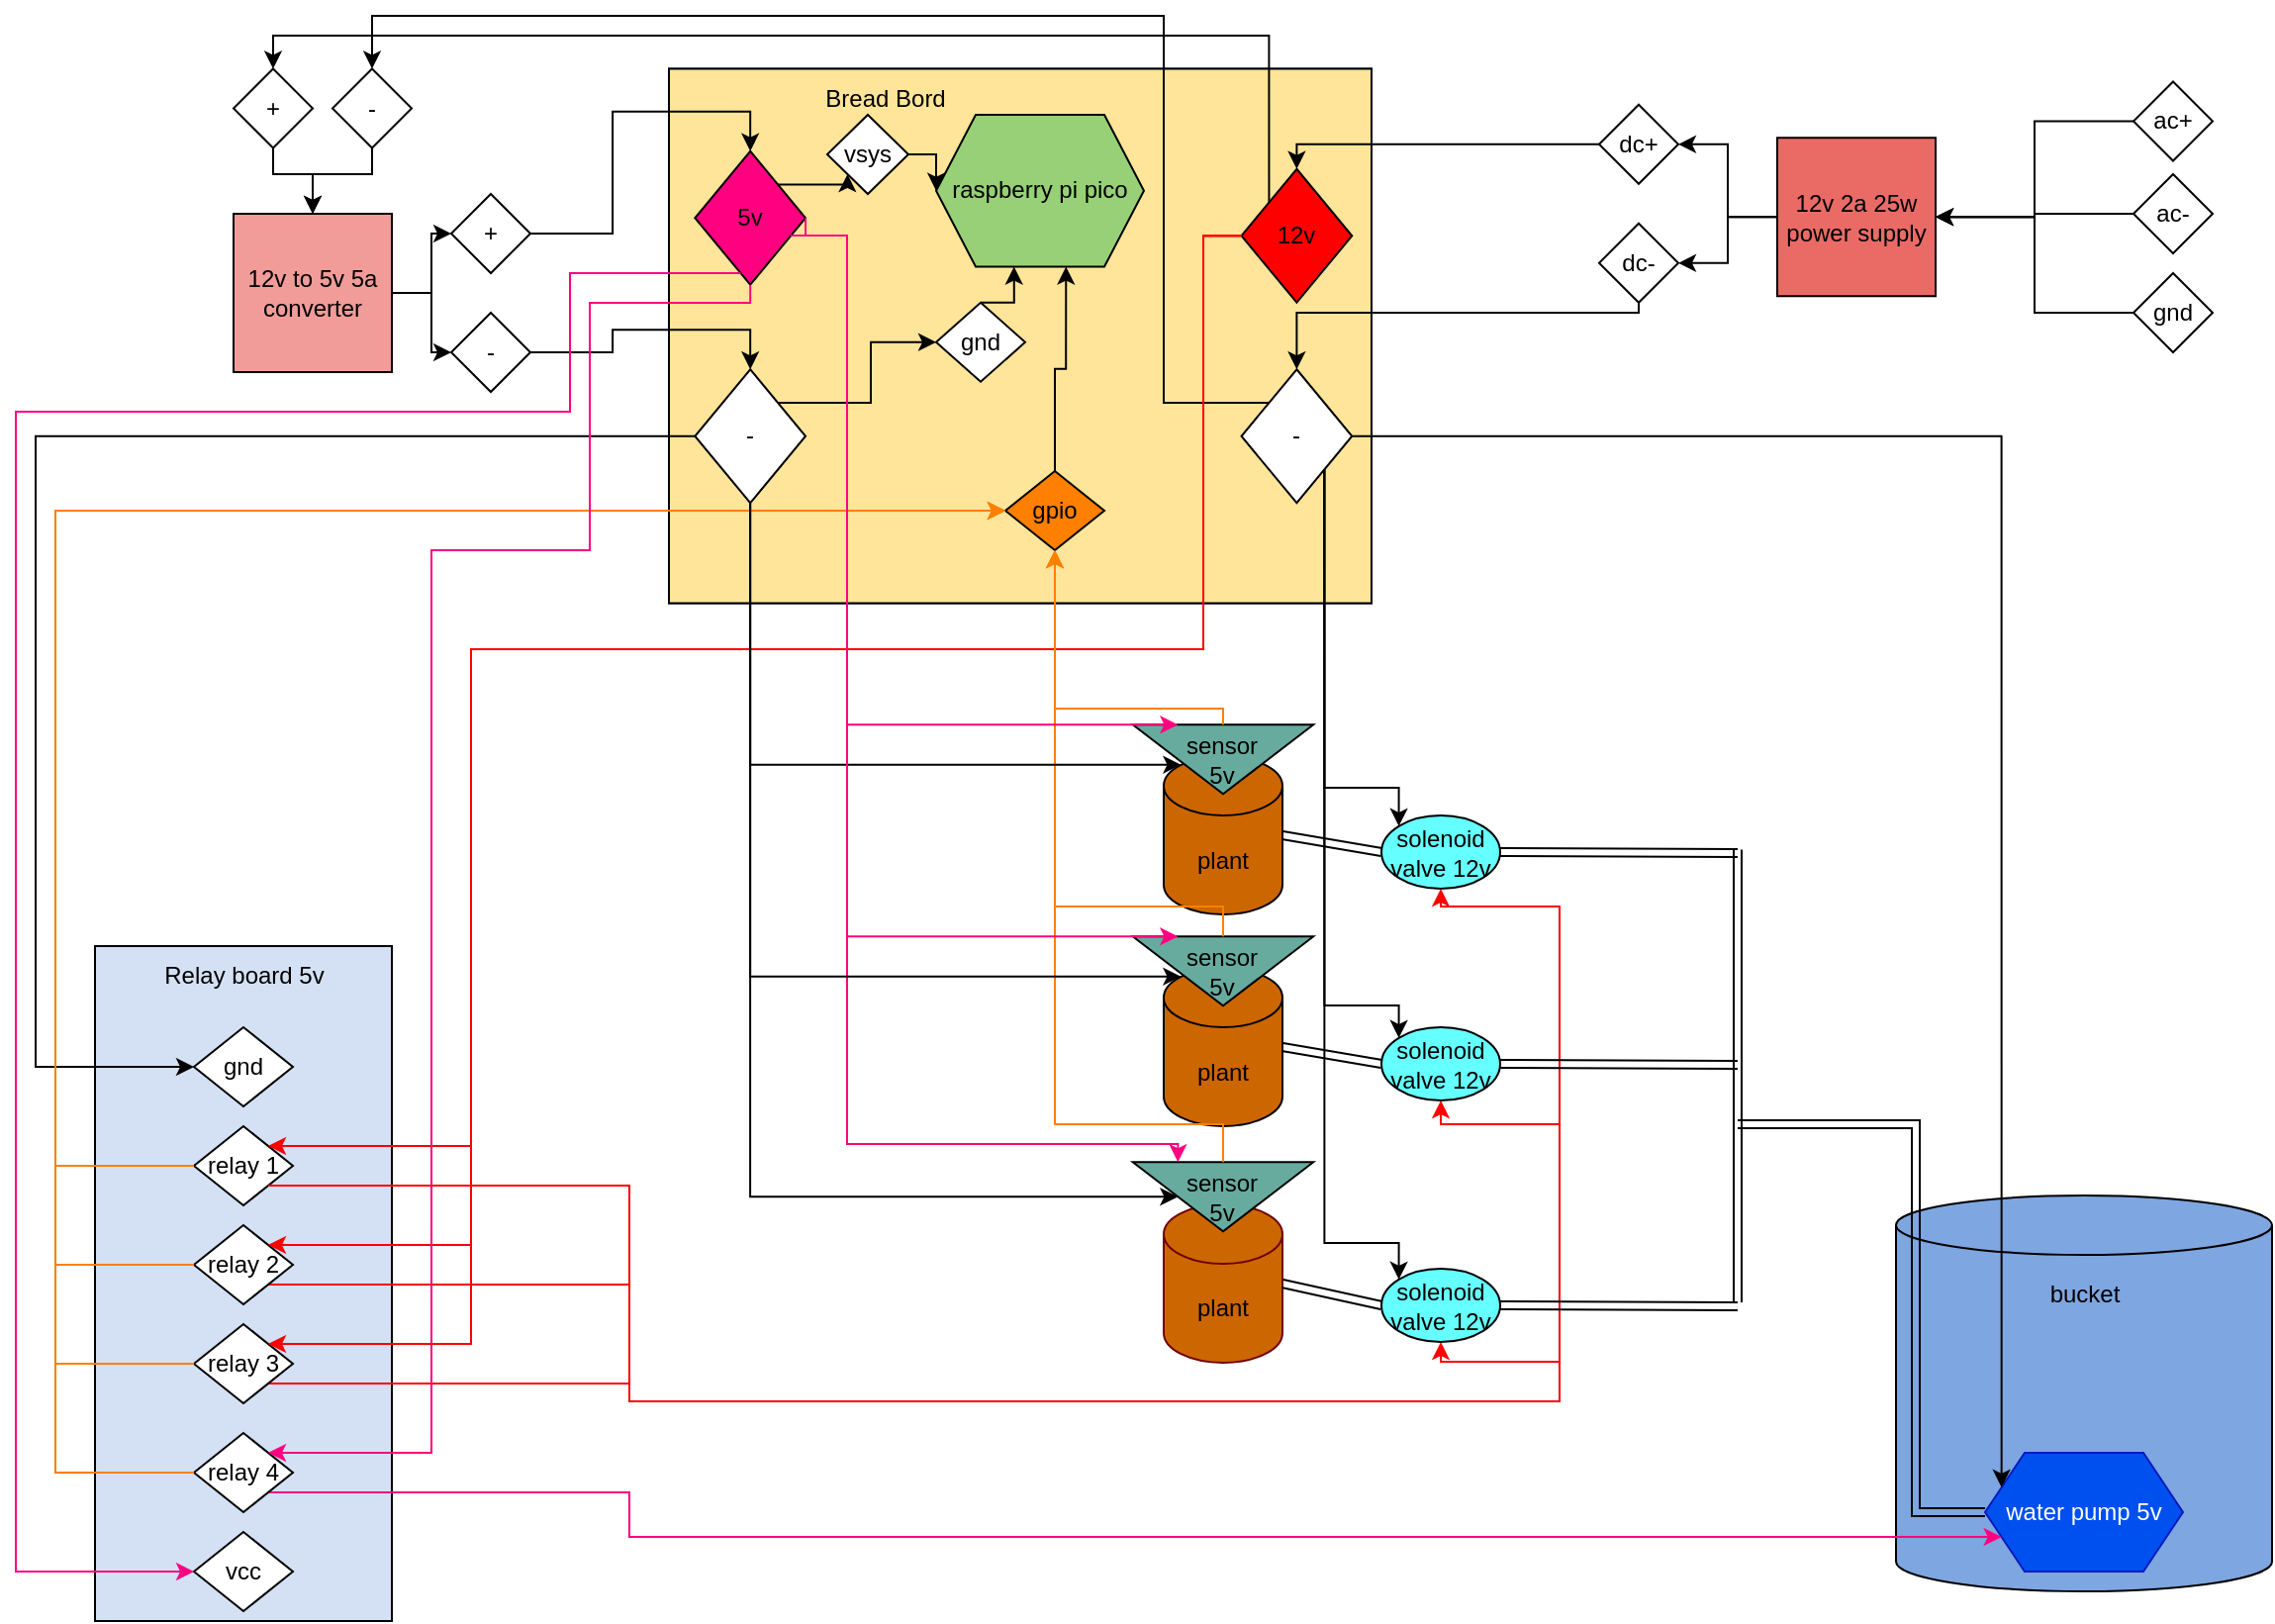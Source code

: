 <mxfile version="20.0.3" type="github"><diagram id="-JeUMONWJu-J6zXToi6y" name="Page-1"><mxGraphModel dx="1420" dy="752" grid="1" gridSize="10" guides="1" tooltips="1" connect="1" arrows="1" fold="1" page="1" pageScale="1" pageWidth="1169" pageHeight="827" math="0" shadow="0"><root><mxCell id="0"/><mxCell id="1" parent="0"/><mxCell id="PUIkpn1EFsI0aQIMFj-C-135" value="" style="group;fillColor=#FFE599;strokeColor=#001DBC;fontColor=#ffffff;gradientColor=none;" parent="1" vertex="1" connectable="0"><mxGeometry x="340" y="36.75" width="355" height="270" as="geometry"/></mxCell><mxCell id="PUIkpn1EFsI0aQIMFj-C-131" value="" style="rounded=0;whiteSpace=wrap;html=1;fillColor=#FFE599;" parent="PUIkpn1EFsI0aQIMFj-C-135" vertex="1"><mxGeometry width="355" height="270" as="geometry"/></mxCell><mxCell id="PUIkpn1EFsI0aQIMFj-C-132" value="Bread Bord&lt;br&gt;" style="text;html=1;align=center;verticalAlign=middle;resizable=0;points=[];autosize=1;strokeColor=none;fillColor=none;" parent="PUIkpn1EFsI0aQIMFj-C-135" vertex="1"><mxGeometry x="69.032" width="80" height="30" as="geometry"/></mxCell><mxCell id="i9QzyAX76_rEQXp-ayQx-58" style="edgeStyle=orthogonalEdgeStyle;rounded=0;orthogonalLoop=1;jettySize=auto;html=1;exitX=1;exitY=0;exitDx=0;exitDy=0;entryX=0;entryY=1;entryDx=0;entryDy=0;strokeColor=#000000;" edge="1" parent="PUIkpn1EFsI0aQIMFj-C-135" source="PUIkpn1EFsI0aQIMFj-C-155" target="PUIkpn1EFsI0aQIMFj-C-66"><mxGeometry relative="1" as="geometry"/></mxCell><mxCell id="PUIkpn1EFsI0aQIMFj-C-155" value="5v" style="rhombus;whiteSpace=wrap;html=1;fillColor=#FF0080;" parent="PUIkpn1EFsI0aQIMFj-C-135" vertex="1"><mxGeometry x="13.148" y="41.625" width="55.88" height="67.5" as="geometry"/></mxCell><mxCell id="i9QzyAX76_rEQXp-ayQx-28" style="edgeStyle=orthogonalEdgeStyle;rounded=0;orthogonalLoop=1;jettySize=auto;html=1;exitX=1;exitY=0;exitDx=0;exitDy=0;entryX=0;entryY=0.5;entryDx=0;entryDy=0;" edge="1" parent="PUIkpn1EFsI0aQIMFj-C-135" source="PUIkpn1EFsI0aQIMFj-C-160" target="PUIkpn1EFsI0aQIMFj-C-65"><mxGeometry relative="1" as="geometry"/></mxCell><mxCell id="PUIkpn1EFsI0aQIMFj-C-160" value="-" style="rhombus;whiteSpace=wrap;html=1;" parent="PUIkpn1EFsI0aQIMFj-C-135" vertex="1"><mxGeometry x="13.148" y="151.875" width="55.88" height="67.5" as="geometry"/></mxCell><mxCell id="0tfDMwp1xF6EGkPO3yS6-41" value="12v" style="rhombus;whiteSpace=wrap;html=1;fillColor=#FF0000;" parent="PUIkpn1EFsI0aQIMFj-C-135" vertex="1"><mxGeometry x="289.259" y="50.625" width="55.88" height="67.5" as="geometry"/></mxCell><mxCell id="0tfDMwp1xF6EGkPO3yS6-42" value="-" style="rhombus;whiteSpace=wrap;html=1;" parent="PUIkpn1EFsI0aQIMFj-C-135" vertex="1"><mxGeometry x="289.259" y="151.875" width="55.88" height="67.5" as="geometry"/></mxCell><mxCell id="i9QzyAX76_rEQXp-ayQx-57" style="edgeStyle=orthogonalEdgeStyle;rounded=0;orthogonalLoop=1;jettySize=auto;html=1;exitX=1;exitY=0.5;exitDx=0;exitDy=0;entryX=0;entryY=0.5;entryDx=0;entryDy=0;strokeColor=#000000;" edge="1" parent="PUIkpn1EFsI0aQIMFj-C-135" source="PUIkpn1EFsI0aQIMFj-C-66" target="PUIkpn1EFsI0aQIMFj-C-48"><mxGeometry relative="1" as="geometry"/></mxCell><mxCell id="PUIkpn1EFsI0aQIMFj-C-66" value="vsys" style="rhombus;whiteSpace=wrap;html=1;" parent="PUIkpn1EFsI0aQIMFj-C-135" vertex="1"><mxGeometry x="80.0" y="23.25" width="40.97" height="40" as="geometry"/></mxCell><mxCell id="i9QzyAX76_rEQXp-ayQx-29" style="edgeStyle=orthogonalEdgeStyle;rounded=0;orthogonalLoop=1;jettySize=auto;html=1;exitX=0.5;exitY=0;exitDx=0;exitDy=0;entryX=0.375;entryY=1;entryDx=0;entryDy=0;" edge="1" parent="PUIkpn1EFsI0aQIMFj-C-135" source="PUIkpn1EFsI0aQIMFj-C-65" target="PUIkpn1EFsI0aQIMFj-C-48"><mxGeometry relative="1" as="geometry"/></mxCell><mxCell id="PUIkpn1EFsI0aQIMFj-C-65" value="gnd" style="rhombus;whiteSpace=wrap;html=1;" parent="PUIkpn1EFsI0aQIMFj-C-135" vertex="1"><mxGeometry x="135" y="118.13" width="45" height="40" as="geometry"/></mxCell><mxCell id="PUIkpn1EFsI0aQIMFj-C-48" value="raspberry pi pico" style="shape=hexagon;perimeter=hexagonPerimeter2;whiteSpace=wrap;html=1;fixedSize=1;fillColor=#97D077;" parent="PUIkpn1EFsI0aQIMFj-C-135" vertex="1"><mxGeometry x="135" y="23.25" width="105" height="76.75" as="geometry"/></mxCell><mxCell id="i9QzyAX76_rEQXp-ayQx-30" style="edgeStyle=orthogonalEdgeStyle;rounded=0;orthogonalLoop=1;jettySize=auto;html=1;entryX=0.625;entryY=1;entryDx=0;entryDy=0;" edge="1" parent="PUIkpn1EFsI0aQIMFj-C-135" source="PUIkpn1EFsI0aQIMFj-C-55" target="PUIkpn1EFsI0aQIMFj-C-48"><mxGeometry relative="1" as="geometry"/></mxCell><mxCell id="PUIkpn1EFsI0aQIMFj-C-55" value="gpio" style="rhombus;whiteSpace=wrap;html=1;fillColor=#FF8000;" parent="PUIkpn1EFsI0aQIMFj-C-135" vertex="1"><mxGeometry x="170" y="203.25" width="50" height="40" as="geometry"/></mxCell><mxCell id="PUIkpn1EFsI0aQIMFj-C-105" value="" style="rounded=0;whiteSpace=wrap;html=1;fillColor=#D4E1F5;" parent="1" vertex="1"><mxGeometry x="50" y="480" width="150" height="341" as="geometry"/></mxCell><mxCell id="PUIkpn1EFsI0aQIMFj-C-1" value="" style="shape=cylinder3;whiteSpace=wrap;html=1;boundedLbl=1;backgroundOutline=1;size=15;fillColor=#7EA6E0;" parent="1" vertex="1"><mxGeometry x="960" y="606" width="190" height="200" as="geometry"/></mxCell><mxCell id="PUIkpn1EFsI0aQIMFj-C-2" value="water pump 5v" style="shape=hexagon;perimeter=hexagonPerimeter2;whiteSpace=wrap;html=1;fixedSize=1;fillColor=#0050ef;fontColor=#ffffff;strokeColor=#001DBC;" parent="1" vertex="1"><mxGeometry x="1005" y="736" width="100" height="60" as="geometry"/></mxCell><mxCell id="PUIkpn1EFsI0aQIMFj-C-10" value="solenoid &lt;br&gt;valve 12v" style="ellipse;whiteSpace=wrap;html=1;fillColor=#66FFFF;" parent="1" vertex="1"><mxGeometry x="700" y="414" width="60" height="37" as="geometry"/></mxCell><mxCell id="PUIkpn1EFsI0aQIMFj-C-21" value="relay 1" style="rhombus;whiteSpace=wrap;html=1;" parent="1" vertex="1"><mxGeometry x="100" y="571" width="50" height="40" as="geometry"/></mxCell><mxCell id="0tfDMwp1xF6EGkPO3yS6-90" style="edgeStyle=orthogonalEdgeStyle;rounded=0;orthogonalLoop=1;jettySize=auto;html=1;exitX=1;exitY=1;exitDx=0;exitDy=0;entryX=0.5;entryY=1;entryDx=0;entryDy=0;strokeColor=#FF0000;" parent="1" source="PUIkpn1EFsI0aQIMFj-C-22" target="PUIkpn1EFsI0aQIMFj-C-166" edge="1"><mxGeometry relative="1" as="geometry"><Array as="points"><mxPoint x="320" y="651"/><mxPoint x="320" y="710"/><mxPoint x="790" y="710"/><mxPoint x="790" y="690"/><mxPoint x="730" y="690"/></Array></mxGeometry></mxCell><mxCell id="PUIkpn1EFsI0aQIMFj-C-22" value="relay 2" style="rhombus;whiteSpace=wrap;html=1;" parent="1" vertex="1"><mxGeometry x="100" y="621" width="50" height="40" as="geometry"/></mxCell><mxCell id="0tfDMwp1xF6EGkPO3yS6-91" style="edgeStyle=orthogonalEdgeStyle;rounded=0;orthogonalLoop=1;jettySize=auto;html=1;exitX=1;exitY=1;exitDx=0;exitDy=0;entryX=0.5;entryY=1;entryDx=0;entryDy=0;strokeColor=#FF0000;" parent="1" source="PUIkpn1EFsI0aQIMFj-C-23" target="PUIkpn1EFsI0aQIMFj-C-165" edge="1"><mxGeometry relative="1" as="geometry"><Array as="points"><mxPoint x="320" y="701"/><mxPoint x="320" y="710"/><mxPoint x="790" y="710"/><mxPoint x="790" y="570"/><mxPoint x="730" y="570"/></Array></mxGeometry></mxCell><mxCell id="PUIkpn1EFsI0aQIMFj-C-23" value="relay 3" style="rhombus;whiteSpace=wrap;html=1;" parent="1" vertex="1"><mxGeometry x="100" y="671" width="50" height="40" as="geometry"/></mxCell><mxCell id="0tfDMwp1xF6EGkPO3yS6-92" style="edgeStyle=orthogonalEdgeStyle;rounded=0;orthogonalLoop=1;jettySize=auto;html=1;exitX=1;exitY=1;exitDx=0;exitDy=0;entryX=0.5;entryY=1;entryDx=0;entryDy=0;strokeColor=#FF0000;" parent="1" source="PUIkpn1EFsI0aQIMFj-C-21" target="PUIkpn1EFsI0aQIMFj-C-10" edge="1"><mxGeometry relative="1" as="geometry"><Array as="points"><mxPoint x="320" y="601"/><mxPoint x="320" y="710"/><mxPoint x="790" y="710"/><mxPoint x="790" y="460"/><mxPoint x="730" y="460"/></Array></mxGeometry></mxCell><mxCell id="0tfDMwp1xF6EGkPO3yS6-94" style="edgeStyle=orthogonalEdgeStyle;rounded=0;orthogonalLoop=1;jettySize=auto;html=1;exitX=1;exitY=1;exitDx=0;exitDy=0;entryX=0;entryY=0.75;entryDx=0;entryDy=0;strokeColor=#FF0080;" parent="1" source="PUIkpn1EFsI0aQIMFj-C-24" target="PUIkpn1EFsI0aQIMFj-C-2" edge="1"><mxGeometry relative="1" as="geometry"><Array as="points"><mxPoint x="320" y="756"/><mxPoint x="320" y="779"/></Array></mxGeometry></mxCell><mxCell id="PUIkpn1EFsI0aQIMFj-C-24" value="relay 4" style="rhombus;whiteSpace=wrap;html=1;" parent="1" vertex="1"><mxGeometry x="100" y="726" width="50" height="40" as="geometry"/></mxCell><mxCell id="PUIkpn1EFsI0aQIMFj-C-32" value="plant" style="shape=cylinder3;whiteSpace=wrap;html=1;boundedLbl=1;backgroundOutline=1;size=15;fillColor=#CC6600;" parent="1" vertex="1"><mxGeometry x="590" y="384" width="60" height="80" as="geometry"/></mxCell><mxCell id="PUIkpn1EFsI0aQIMFj-C-33" value="sensor&lt;br&gt;5v" style="triangle;whiteSpace=wrap;html=1;rotation=90;horizontal=0;fillColor=#67AB9F;" parent="1" vertex="1"><mxGeometry x="602.5" y="340" width="35" height="91.25" as="geometry"/></mxCell><mxCell id="PUIkpn1EFsI0aQIMFj-C-42" value="plant" style="shape=cylinder3;whiteSpace=wrap;html=1;boundedLbl=1;backgroundOutline=1;size=15;fillColor=#CC6600;" parent="1" vertex="1"><mxGeometry x="590" y="491" width="60" height="80" as="geometry"/></mxCell><mxCell id="PUIkpn1EFsI0aQIMFj-C-43" value="sensor&lt;br&gt;5v" style="triangle;whiteSpace=wrap;html=1;rotation=90;horizontal=0;fillColor=#67AB9F;" parent="1" vertex="1"><mxGeometry x="602.5" y="447" width="35" height="91.25" as="geometry"/></mxCell><mxCell id="PUIkpn1EFsI0aQIMFj-C-44" value="plant" style="shape=cylinder3;whiteSpace=wrap;html=1;boundedLbl=1;backgroundOutline=1;size=15;fillColor=#CC6600;fontColor=#000000;strokeColor=#6F0000;" parent="1" vertex="1"><mxGeometry x="590" y="610.5" width="60" height="80" as="geometry"/></mxCell><mxCell id="PUIkpn1EFsI0aQIMFj-C-45" value="sensor&lt;br&gt;5v" style="triangle;whiteSpace=wrap;html=1;rotation=90;horizontal=0;fillColor=#67AB9F;" parent="1" vertex="1"><mxGeometry x="602.5" y="561" width="35" height="91.25" as="geometry"/></mxCell><mxCell id="i9QzyAX76_rEQXp-ayQx-7" style="edgeStyle=orthogonalEdgeStyle;rounded=0;orthogonalLoop=1;jettySize=auto;html=1;entryX=0;entryY=0.5;entryDx=0;entryDy=0;" edge="1" parent="1" source="PUIkpn1EFsI0aQIMFj-C-49" target="PUIkpn1EFsI0aQIMFj-C-67"><mxGeometry relative="1" as="geometry"/></mxCell><mxCell id="i9QzyAX76_rEQXp-ayQx-8" style="edgeStyle=orthogonalEdgeStyle;rounded=0;orthogonalLoop=1;jettySize=auto;html=1;entryX=0;entryY=0.5;entryDx=0;entryDy=0;" edge="1" parent="1" source="PUIkpn1EFsI0aQIMFj-C-49" target="PUIkpn1EFsI0aQIMFj-C-69"><mxGeometry relative="1" as="geometry"/></mxCell><mxCell id="PUIkpn1EFsI0aQIMFj-C-49" value="12v to 5v 5a converter" style="whiteSpace=wrap;html=1;aspect=fixed;fillColor=#F19C99;" parent="1" vertex="1"><mxGeometry x="120" y="110" width="80" height="80" as="geometry"/></mxCell><mxCell id="PUIkpn1EFsI0aQIMFj-C-50" value="gnd" style="rhombus;whiteSpace=wrap;html=1;" parent="1" vertex="1"><mxGeometry x="100" y="521" width="50" height="40" as="geometry"/></mxCell><mxCell id="PUIkpn1EFsI0aQIMFj-C-51" value="vcc" style="rhombus;whiteSpace=wrap;html=1;" parent="1" vertex="1"><mxGeometry x="100" y="776" width="50" height="40" as="geometry"/></mxCell><mxCell id="i9QzyAX76_rEQXp-ayQx-15" style="edgeStyle=orthogonalEdgeStyle;rounded=0;orthogonalLoop=1;jettySize=auto;html=1;entryX=0.5;entryY=0;entryDx=0;entryDy=0;" edge="1" parent="1" source="PUIkpn1EFsI0aQIMFj-C-67" target="PUIkpn1EFsI0aQIMFj-C-155"><mxGeometry relative="1" as="geometry"/></mxCell><mxCell id="PUIkpn1EFsI0aQIMFj-C-67" value="+" style="rhombus;whiteSpace=wrap;html=1;" parent="1" vertex="1"><mxGeometry x="230" y="100" width="40" height="40" as="geometry"/></mxCell><mxCell id="i9QzyAX76_rEQXp-ayQx-16" style="edgeStyle=orthogonalEdgeStyle;rounded=0;orthogonalLoop=1;jettySize=auto;html=1;entryX=0.5;entryY=0;entryDx=0;entryDy=0;" edge="1" parent="1" source="PUIkpn1EFsI0aQIMFj-C-69" target="PUIkpn1EFsI0aQIMFj-C-160"><mxGeometry relative="1" as="geometry"/></mxCell><mxCell id="PUIkpn1EFsI0aQIMFj-C-69" value="-" style="rhombus;whiteSpace=wrap;html=1;" parent="1" vertex="1"><mxGeometry x="230" y="160" width="40" height="40" as="geometry"/></mxCell><mxCell id="PUIkpn1EFsI0aQIMFj-C-106" value="Relay board 5v" style="text;html=1;align=center;verticalAlign=middle;resizable=0;points=[];autosize=1;strokeColor=none;fillColor=none;" parent="1" vertex="1"><mxGeometry x="75" y="480" width="100" height="30" as="geometry"/></mxCell><mxCell id="PUIkpn1EFsI0aQIMFj-C-165" value="solenoid&lt;br&gt;valve 12v" style="ellipse;whiteSpace=wrap;html=1;fillColor=#66FFFF;" parent="1" vertex="1"><mxGeometry x="700" y="521" width="60" height="37" as="geometry"/></mxCell><mxCell id="PUIkpn1EFsI0aQIMFj-C-166" value="solenoid&lt;br&gt;valve 12v" style="ellipse;whiteSpace=wrap;html=1;fillColor=#66FFFF;" parent="1" vertex="1"><mxGeometry x="700" y="643" width="60" height="37" as="geometry"/></mxCell><mxCell id="PUIkpn1EFsI0aQIMFj-C-168" value="" style="shape=link;html=1;rounded=0;exitX=1;exitY=0.5;exitDx=0;exitDy=0;exitPerimeter=0;entryX=0;entryY=0.5;entryDx=0;entryDy=0;" parent="1" source="PUIkpn1EFsI0aQIMFj-C-42" target="PUIkpn1EFsI0aQIMFj-C-165" edge="1"><mxGeometry width="100" relative="1" as="geometry"><mxPoint x="940" y="309.5" as="sourcePoint"/><mxPoint x="1040" y="309.5" as="targetPoint"/></mxGeometry></mxCell><mxCell id="PUIkpn1EFsI0aQIMFj-C-169" value="" style="shape=link;html=1;rounded=0;exitX=1;exitY=0.5;exitDx=0;exitDy=0;exitPerimeter=0;entryX=0;entryY=0.5;entryDx=0;entryDy=0;" parent="1" source="PUIkpn1EFsI0aQIMFj-C-44" target="PUIkpn1EFsI0aQIMFj-C-166" edge="1"><mxGeometry width="100" relative="1" as="geometry"><mxPoint x="950" y="319.5" as="sourcePoint"/><mxPoint x="1050" y="319.5" as="targetPoint"/></mxGeometry></mxCell><mxCell id="PUIkpn1EFsI0aQIMFj-C-172" value="" style="shape=link;html=1;rounded=0;exitX=1;exitY=0.5;exitDx=0;exitDy=0;exitPerimeter=0;entryX=0;entryY=0.5;entryDx=0;entryDy=0;" parent="1" source="PUIkpn1EFsI0aQIMFj-C-32" target="PUIkpn1EFsI0aQIMFj-C-10" edge="1"><mxGeometry width="100" relative="1" as="geometry"><mxPoint x="870" y="423.5" as="sourcePoint"/><mxPoint x="970" y="423.5" as="targetPoint"/></mxGeometry></mxCell><mxCell id="PUIkpn1EFsI0aQIMFj-C-171" value="" style="shape=link;html=1;rounded=0;entryX=0;entryY=0.5;entryDx=0;entryDy=0;" parent="1" target="PUIkpn1EFsI0aQIMFj-C-2" edge="1"><mxGeometry width="100" relative="1" as="geometry"><mxPoint x="880" y="570" as="sourcePoint"/><mxPoint x="910" y="740" as="targetPoint"/><Array as="points"><mxPoint x="970" y="570"/><mxPoint x="970" y="766"/></Array></mxGeometry></mxCell><mxCell id="PUIkpn1EFsI0aQIMFj-C-173" value="" style="shape=link;html=1;rounded=0;" parent="1" edge="1"><mxGeometry width="100" relative="1" as="geometry"><mxPoint x="880" y="431.25" as="sourcePoint"/><mxPoint x="880" y="660" as="targetPoint"/><Array as="points"/></mxGeometry></mxCell><mxCell id="PUIkpn1EFsI0aQIMFj-C-174" value="" style="shape=link;html=1;rounded=0;exitX=1;exitY=0.5;exitDx=0;exitDy=0;" parent="1" source="PUIkpn1EFsI0aQIMFj-C-10" edge="1"><mxGeometry width="100" relative="1" as="geometry"><mxPoint x="810" y="400" as="sourcePoint"/><mxPoint x="880" y="433" as="targetPoint"/></mxGeometry></mxCell><mxCell id="PUIkpn1EFsI0aQIMFj-C-175" value="" style="shape=link;html=1;rounded=0;exitX=1;exitY=0.5;exitDx=0;exitDy=0;" parent="1" source="PUIkpn1EFsI0aQIMFj-C-166" edge="1"><mxGeometry width="100" relative="1" as="geometry"><mxPoint x="930" y="480" as="sourcePoint"/><mxPoint x="880" y="662" as="targetPoint"/></mxGeometry></mxCell><mxCell id="PUIkpn1EFsI0aQIMFj-C-176" value="" style="shape=link;html=1;rounded=0;exitX=1;exitY=0.5;exitDx=0;exitDy=0;" parent="1" source="PUIkpn1EFsI0aQIMFj-C-165" edge="1"><mxGeometry width="100" relative="1" as="geometry"><mxPoint x="940" y="440" as="sourcePoint"/><mxPoint x="880" y="540" as="targetPoint"/></mxGeometry></mxCell><mxCell id="PUIkpn1EFsI0aQIMFj-C-177" value="bucket&lt;br&gt;" style="text;html=1;align=center;verticalAlign=middle;resizable=0;points=[];autosize=1;strokeColor=none;fillColor=none;" parent="1" vertex="1"><mxGeometry x="1025" y="641" width="60" height="30" as="geometry"/></mxCell><mxCell id="0tfDMwp1xF6EGkPO3yS6-1" value="12v 2a 25w power supply" style="whiteSpace=wrap;html=1;aspect=fixed;fillColor=#EA6B66;" parent="1" vertex="1"><mxGeometry x="900" y="71.62" width="80" height="80" as="geometry"/></mxCell><mxCell id="0tfDMwp1xF6EGkPO3yS6-10" style="edgeStyle=orthogonalEdgeStyle;rounded=0;orthogonalLoop=1;jettySize=auto;html=1;entryX=1;entryY=0.5;entryDx=0;entryDy=0;" parent="1" source="0tfDMwp1xF6EGkPO3yS6-2" target="0tfDMwp1xF6EGkPO3yS6-1" edge="1"><mxGeometry relative="1" as="geometry"/></mxCell><mxCell id="0tfDMwp1xF6EGkPO3yS6-2" value="ac+" style="rhombus;whiteSpace=wrap;html=1;" parent="1" vertex="1"><mxGeometry x="1080" y="43.25" width="40" height="40" as="geometry"/></mxCell><mxCell id="0tfDMwp1xF6EGkPO3yS6-9" style="edgeStyle=orthogonalEdgeStyle;rounded=0;orthogonalLoop=1;jettySize=auto;html=1;entryX=1;entryY=0.5;entryDx=0;entryDy=0;" parent="1" source="0tfDMwp1xF6EGkPO3yS6-3" target="0tfDMwp1xF6EGkPO3yS6-1" edge="1"><mxGeometry relative="1" as="geometry"/></mxCell><mxCell id="0tfDMwp1xF6EGkPO3yS6-3" value="gnd" style="rhombus;whiteSpace=wrap;html=1;" parent="1" vertex="1"><mxGeometry x="1080" y="140" width="40" height="40" as="geometry"/></mxCell><mxCell id="0tfDMwp1xF6EGkPO3yS6-7" style="edgeStyle=orthogonalEdgeStyle;rounded=0;orthogonalLoop=1;jettySize=auto;html=1;" parent="1" source="0tfDMwp1xF6EGkPO3yS6-4" target="0tfDMwp1xF6EGkPO3yS6-1" edge="1"><mxGeometry relative="1" as="geometry"/></mxCell><mxCell id="0tfDMwp1xF6EGkPO3yS6-4" value="ac-" style="rhombus;whiteSpace=wrap;html=1;" parent="1" vertex="1"><mxGeometry x="1080" y="90" width="40" height="40" as="geometry"/></mxCell><mxCell id="0tfDMwp1xF6EGkPO3yS6-14" style="edgeStyle=orthogonalEdgeStyle;rounded=0;orthogonalLoop=1;jettySize=auto;html=1;exitX=0;exitY=0.5;exitDx=0;exitDy=0;" parent="1" source="0tfDMwp1xF6EGkPO3yS6-1" target="0tfDMwp1xF6EGkPO3yS6-11" edge="1"><mxGeometry relative="1" as="geometry"/></mxCell><mxCell id="i9QzyAX76_rEQXp-ayQx-5" style="edgeStyle=orthogonalEdgeStyle;rounded=0;orthogonalLoop=1;jettySize=auto;html=1;entryX=0.5;entryY=0;entryDx=0;entryDy=0;" edge="1" parent="1" source="0tfDMwp1xF6EGkPO3yS6-11" target="0tfDMwp1xF6EGkPO3yS6-42"><mxGeometry relative="1" as="geometry"><Array as="points"><mxPoint x="830" y="160"/><mxPoint x="657" y="160"/></Array></mxGeometry></mxCell><mxCell id="0tfDMwp1xF6EGkPO3yS6-11" value="dc-" style="rhombus;whiteSpace=wrap;html=1;" parent="1" vertex="1"><mxGeometry x="810" y="114.87" width="40" height="40" as="geometry"/></mxCell><mxCell id="0tfDMwp1xF6EGkPO3yS6-13" style="edgeStyle=orthogonalEdgeStyle;rounded=0;orthogonalLoop=1;jettySize=auto;html=1;exitX=0;exitY=0.5;exitDx=0;exitDy=0;" parent="1" source="0tfDMwp1xF6EGkPO3yS6-1" target="0tfDMwp1xF6EGkPO3yS6-12" edge="1"><mxGeometry relative="1" as="geometry"/></mxCell><mxCell id="i9QzyAX76_rEQXp-ayQx-4" style="edgeStyle=orthogonalEdgeStyle;rounded=0;orthogonalLoop=1;jettySize=auto;html=1;entryX=0.5;entryY=0;entryDx=0;entryDy=0;" edge="1" parent="1" source="0tfDMwp1xF6EGkPO3yS6-12" target="0tfDMwp1xF6EGkPO3yS6-41"><mxGeometry relative="1" as="geometry"><Array as="points"><mxPoint x="657" y="75"/></Array></mxGeometry></mxCell><mxCell id="0tfDMwp1xF6EGkPO3yS6-12" value="dc+" style="rhombus;whiteSpace=wrap;html=1;" parent="1" vertex="1"><mxGeometry x="810" y="54.87" width="40" height="40" as="geometry"/></mxCell><mxCell id="i9QzyAX76_rEQXp-ayQx-11" style="edgeStyle=orthogonalEdgeStyle;rounded=0;orthogonalLoop=1;jettySize=auto;html=1;entryX=0.5;entryY=0;entryDx=0;entryDy=0;" edge="1" parent="1" source="0tfDMwp1xF6EGkPO3yS6-15" target="PUIkpn1EFsI0aQIMFj-C-49"><mxGeometry relative="1" as="geometry"><Array as="points"><mxPoint x="140" y="90"/><mxPoint x="160" y="90"/></Array></mxGeometry></mxCell><mxCell id="0tfDMwp1xF6EGkPO3yS6-15" value="+" style="rhombus;whiteSpace=wrap;html=1;" parent="1" vertex="1"><mxGeometry x="120" y="36.75" width="40" height="40" as="geometry"/></mxCell><mxCell id="i9QzyAX76_rEQXp-ayQx-12" style="edgeStyle=orthogonalEdgeStyle;rounded=0;orthogonalLoop=1;jettySize=auto;html=1;entryX=0.5;entryY=0;entryDx=0;entryDy=0;exitX=0.5;exitY=1;exitDx=0;exitDy=0;" edge="1" parent="1" source="0tfDMwp1xF6EGkPO3yS6-16" target="PUIkpn1EFsI0aQIMFj-C-49"><mxGeometry relative="1" as="geometry"><Array as="points"><mxPoint x="190" y="90"/><mxPoint x="160" y="90"/></Array></mxGeometry></mxCell><mxCell id="0tfDMwp1xF6EGkPO3yS6-16" value="-" style="rhombus;whiteSpace=wrap;html=1;" parent="1" vertex="1"><mxGeometry x="170" y="36.75" width="40" height="40" as="geometry"/></mxCell><mxCell id="0tfDMwp1xF6EGkPO3yS6-59" style="edgeStyle=orthogonalEdgeStyle;rounded=0;orthogonalLoop=1;jettySize=auto;html=1;exitX=1;exitY=0.5;exitDx=0;exitDy=0;entryX=1;entryY=0.5;entryDx=0;entryDy=0;" parent="1" source="PUIkpn1EFsI0aQIMFj-C-49" target="PUIkpn1EFsI0aQIMFj-C-49" edge="1"><mxGeometry relative="1" as="geometry"/></mxCell><mxCell id="i9QzyAX76_rEQXp-ayQx-13" style="edgeStyle=orthogonalEdgeStyle;rounded=0;orthogonalLoop=1;jettySize=auto;html=1;exitX=0;exitY=0;exitDx=0;exitDy=0;entryX=0.5;entryY=0;entryDx=0;entryDy=0;" edge="1" parent="1" source="0tfDMwp1xF6EGkPO3yS6-41" target="0tfDMwp1xF6EGkPO3yS6-15"><mxGeometry relative="1" as="geometry"><Array as="points"><mxPoint x="643" y="20"/><mxPoint x="140" y="20"/></Array></mxGeometry></mxCell><mxCell id="i9QzyAX76_rEQXp-ayQx-14" style="edgeStyle=orthogonalEdgeStyle;rounded=0;orthogonalLoop=1;jettySize=auto;html=1;exitX=0;exitY=0;exitDx=0;exitDy=0;entryX=0.5;entryY=0;entryDx=0;entryDy=0;" edge="1" parent="1" source="0tfDMwp1xF6EGkPO3yS6-42" target="0tfDMwp1xF6EGkPO3yS6-16"><mxGeometry relative="1" as="geometry"><Array as="points"><mxPoint x="590" y="205"/><mxPoint x="590" y="10"/><mxPoint x="190" y="10"/></Array></mxGeometry></mxCell><mxCell id="i9QzyAX76_rEQXp-ayQx-31" style="edgeStyle=orthogonalEdgeStyle;rounded=0;orthogonalLoop=1;jettySize=auto;html=1;entryX=0;entryY=0.5;entryDx=0;entryDy=0;" edge="1" parent="1" source="PUIkpn1EFsI0aQIMFj-C-160" target="PUIkpn1EFsI0aQIMFj-C-50"><mxGeometry relative="1" as="geometry"><Array as="points"><mxPoint x="20" y="222"/><mxPoint x="20" y="541"/></Array></mxGeometry></mxCell><mxCell id="i9QzyAX76_rEQXp-ayQx-32" style="edgeStyle=orthogonalEdgeStyle;rounded=0;orthogonalLoop=1;jettySize=auto;html=1;entryX=0;entryY=0.5;entryDx=0;entryDy=0;strokeColor=#FF0080;" edge="1" parent="1" source="PUIkpn1EFsI0aQIMFj-C-155" target="PUIkpn1EFsI0aQIMFj-C-51"><mxGeometry relative="1" as="geometry"><Array as="points"><mxPoint x="290" y="140"/><mxPoint x="290" y="210"/><mxPoint x="10" y="210"/><mxPoint x="10" y="796"/></Array></mxGeometry></mxCell><mxCell id="i9QzyAX76_rEQXp-ayQx-33" style="edgeStyle=orthogonalEdgeStyle;rounded=0;orthogonalLoop=1;jettySize=auto;html=1;exitX=0;exitY=0.5;exitDx=0;exitDy=0;strokeColor=#FF8000;" edge="1" parent="1" source="PUIkpn1EFsI0aQIMFj-C-21" target="PUIkpn1EFsI0aQIMFj-C-55"><mxGeometry relative="1" as="geometry"><Array as="points"><mxPoint x="30" y="591"/><mxPoint x="30" y="260"/></Array></mxGeometry></mxCell><mxCell id="i9QzyAX76_rEQXp-ayQx-34" style="edgeStyle=orthogonalEdgeStyle;rounded=0;orthogonalLoop=1;jettySize=auto;html=1;exitX=0;exitY=0.5;exitDx=0;exitDy=0;strokeColor=#FF8000;" edge="1" parent="1" source="PUIkpn1EFsI0aQIMFj-C-22" target="PUIkpn1EFsI0aQIMFj-C-55"><mxGeometry relative="1" as="geometry"><Array as="points"><mxPoint x="30" y="641"/><mxPoint x="30" y="260"/></Array></mxGeometry></mxCell><mxCell id="i9QzyAX76_rEQXp-ayQx-35" style="edgeStyle=orthogonalEdgeStyle;rounded=0;orthogonalLoop=1;jettySize=auto;html=1;exitX=0;exitY=0.5;exitDx=0;exitDy=0;strokeColor=#FF8000;" edge="1" parent="1" source="PUIkpn1EFsI0aQIMFj-C-23" target="PUIkpn1EFsI0aQIMFj-C-55"><mxGeometry relative="1" as="geometry"><Array as="points"><mxPoint x="30" y="691"/><mxPoint x="30" y="260"/></Array></mxGeometry></mxCell><mxCell id="i9QzyAX76_rEQXp-ayQx-36" style="edgeStyle=orthogonalEdgeStyle;rounded=0;orthogonalLoop=1;jettySize=auto;html=1;exitX=0;exitY=0.5;exitDx=0;exitDy=0;strokeColor=#FF8000;" edge="1" parent="1" source="PUIkpn1EFsI0aQIMFj-C-24" target="PUIkpn1EFsI0aQIMFj-C-55"><mxGeometry relative="1" as="geometry"><Array as="points"><mxPoint x="30" y="746"/><mxPoint x="30" y="260"/></Array></mxGeometry></mxCell><mxCell id="i9QzyAX76_rEQXp-ayQx-37" style="edgeStyle=orthogonalEdgeStyle;rounded=0;orthogonalLoop=1;jettySize=auto;html=1;entryX=1;entryY=0;entryDx=0;entryDy=0;strokeColor=#FF0000;" edge="1" parent="1" source="0tfDMwp1xF6EGkPO3yS6-41" target="PUIkpn1EFsI0aQIMFj-C-21"><mxGeometry relative="1" as="geometry"><mxPoint x="450" y="460" as="targetPoint"/><Array as="points"><mxPoint x="610" y="121"/><mxPoint x="610" y="330"/><mxPoint x="240" y="330"/><mxPoint x="240" y="581"/></Array></mxGeometry></mxCell><mxCell id="i9QzyAX76_rEQXp-ayQx-38" style="edgeStyle=orthogonalEdgeStyle;rounded=0;orthogonalLoop=1;jettySize=auto;html=1;entryX=1;entryY=0;entryDx=0;entryDy=0;strokeColor=#FF0000;" edge="1" parent="1" source="0tfDMwp1xF6EGkPO3yS6-41" target="PUIkpn1EFsI0aQIMFj-C-22"><mxGeometry relative="1" as="geometry"><Array as="points"><mxPoint x="610" y="121"/><mxPoint x="610" y="330"/><mxPoint x="240" y="330"/><mxPoint x="240" y="631"/></Array></mxGeometry></mxCell><mxCell id="i9QzyAX76_rEQXp-ayQx-39" style="edgeStyle=orthogonalEdgeStyle;rounded=0;orthogonalLoop=1;jettySize=auto;html=1;entryX=1;entryY=0;entryDx=0;entryDy=0;strokeColor=#FF0000;" edge="1" parent="1" source="0tfDMwp1xF6EGkPO3yS6-41" target="PUIkpn1EFsI0aQIMFj-C-23"><mxGeometry relative="1" as="geometry"><Array as="points"><mxPoint x="610" y="121"/><mxPoint x="610" y="330"/><mxPoint x="240" y="330"/><mxPoint x="240" y="681"/></Array></mxGeometry></mxCell><mxCell id="i9QzyAX76_rEQXp-ayQx-41" style="edgeStyle=orthogonalEdgeStyle;rounded=0;orthogonalLoop=1;jettySize=auto;html=1;exitX=0.5;exitY=1;exitDx=0;exitDy=0;entryX=1;entryY=0;entryDx=0;entryDy=0;strokeColor=#FF0080;" edge="1" parent="1" source="PUIkpn1EFsI0aQIMFj-C-155" target="PUIkpn1EFsI0aQIMFj-C-24"><mxGeometry relative="1" as="geometry"><Array as="points"><mxPoint x="300" y="155"/><mxPoint x="300" y="280"/><mxPoint x="220" y="280"/><mxPoint x="220" y="736"/></Array></mxGeometry></mxCell><mxCell id="i9QzyAX76_rEQXp-ayQx-42" style="edgeStyle=orthogonalEdgeStyle;rounded=0;orthogonalLoop=1;jettySize=auto;html=1;entryX=0;entryY=0;entryDx=0;entryDy=0;exitX=1;exitY=1;exitDx=0;exitDy=0;" edge="1" parent="1" source="0tfDMwp1xF6EGkPO3yS6-42" target="PUIkpn1EFsI0aQIMFj-C-166"><mxGeometry relative="1" as="geometry"><Array as="points"><mxPoint x="671" y="630"/><mxPoint x="709" y="630"/></Array></mxGeometry></mxCell><mxCell id="i9QzyAX76_rEQXp-ayQx-43" style="edgeStyle=orthogonalEdgeStyle;rounded=0;orthogonalLoop=1;jettySize=auto;html=1;exitX=1;exitY=1;exitDx=0;exitDy=0;entryX=0;entryY=0;entryDx=0;entryDy=0;" edge="1" parent="1" source="0tfDMwp1xF6EGkPO3yS6-42" target="PUIkpn1EFsI0aQIMFj-C-165"><mxGeometry relative="1" as="geometry"><Array as="points"><mxPoint x="671" y="510"/><mxPoint x="709" y="510"/></Array></mxGeometry></mxCell><mxCell id="i9QzyAX76_rEQXp-ayQx-44" style="edgeStyle=orthogonalEdgeStyle;rounded=0;orthogonalLoop=1;jettySize=auto;html=1;exitX=1;exitY=1;exitDx=0;exitDy=0;entryX=0;entryY=0;entryDx=0;entryDy=0;" edge="1" parent="1" source="0tfDMwp1xF6EGkPO3yS6-42" target="PUIkpn1EFsI0aQIMFj-C-10"><mxGeometry relative="1" as="geometry"><Array as="points"><mxPoint x="671" y="400"/><mxPoint x="709" y="400"/></Array></mxGeometry></mxCell><mxCell id="i9QzyAX76_rEQXp-ayQx-45" style="edgeStyle=orthogonalEdgeStyle;rounded=0;orthogonalLoop=1;jettySize=auto;html=1;exitX=0;exitY=0.5;exitDx=0;exitDy=0;entryX=0.5;entryY=1;entryDx=0;entryDy=0;strokeColor=#FF8000;" edge="1" parent="1" source="PUIkpn1EFsI0aQIMFj-C-33" target="PUIkpn1EFsI0aQIMFj-C-55"><mxGeometry relative="1" as="geometry"><Array as="points"><mxPoint x="620" y="360"/><mxPoint x="535" y="360"/></Array></mxGeometry></mxCell><mxCell id="i9QzyAX76_rEQXp-ayQx-47" style="edgeStyle=orthogonalEdgeStyle;rounded=0;orthogonalLoop=1;jettySize=auto;html=1;exitX=0;exitY=0.5;exitDx=0;exitDy=0;entryX=0.5;entryY=1;entryDx=0;entryDy=0;strokeColor=#FF8000;" edge="1" parent="1" source="PUIkpn1EFsI0aQIMFj-C-45" target="PUIkpn1EFsI0aQIMFj-C-55"><mxGeometry relative="1" as="geometry"><Array as="points"><mxPoint x="620" y="570"/><mxPoint x="535" y="570"/></Array></mxGeometry></mxCell><mxCell id="i9QzyAX76_rEQXp-ayQx-48" style="edgeStyle=orthogonalEdgeStyle;rounded=0;orthogonalLoop=1;jettySize=auto;html=1;exitX=0;exitY=0.5;exitDx=0;exitDy=0;entryX=0.5;entryY=1;entryDx=0;entryDy=0;strokeColor=#FF8000;" edge="1" parent="1" source="PUIkpn1EFsI0aQIMFj-C-43" target="PUIkpn1EFsI0aQIMFj-C-55"><mxGeometry relative="1" as="geometry"><Array as="points"><mxPoint x="620" y="460"/><mxPoint x="535" y="460"/></Array></mxGeometry></mxCell><mxCell id="i9QzyAX76_rEQXp-ayQx-49" style="edgeStyle=orthogonalEdgeStyle;rounded=0;orthogonalLoop=1;jettySize=auto;html=1;entryX=0;entryY=0.75;entryDx=0;entryDy=0;strokeColor=#FF0080;" edge="1" parent="1" source="PUIkpn1EFsI0aQIMFj-C-155" target="PUIkpn1EFsI0aQIMFj-C-45"><mxGeometry relative="1" as="geometry"><Array as="points"><mxPoint x="430" y="121"/><mxPoint x="430" y="580"/><mxPoint x="597" y="580"/></Array></mxGeometry></mxCell><mxCell id="i9QzyAX76_rEQXp-ayQx-50" style="edgeStyle=orthogonalEdgeStyle;rounded=0;orthogonalLoop=1;jettySize=auto;html=1;entryX=0.5;entryY=1;entryDx=0;entryDy=0;" edge="1" parent="1" source="PUIkpn1EFsI0aQIMFj-C-160" target="PUIkpn1EFsI0aQIMFj-C-45"><mxGeometry relative="1" as="geometry"><Array as="points"><mxPoint x="381" y="607"/></Array></mxGeometry></mxCell><mxCell id="i9QzyAX76_rEQXp-ayQx-51" style="edgeStyle=orthogonalEdgeStyle;rounded=0;orthogonalLoop=1;jettySize=auto;html=1;entryX=0.145;entryY=0;entryDx=0;entryDy=4.35;entryPerimeter=0;" edge="1" parent="1" source="PUIkpn1EFsI0aQIMFj-C-160" target="PUIkpn1EFsI0aQIMFj-C-42"><mxGeometry relative="1" as="geometry"><Array as="points"><mxPoint x="381" y="495"/></Array></mxGeometry></mxCell><mxCell id="i9QzyAX76_rEQXp-ayQx-52" style="edgeStyle=orthogonalEdgeStyle;rounded=0;orthogonalLoop=1;jettySize=auto;html=1;entryX=0.145;entryY=0;entryDx=0;entryDy=4.35;entryPerimeter=0;" edge="1" parent="1" source="PUIkpn1EFsI0aQIMFj-C-160" target="PUIkpn1EFsI0aQIMFj-C-32"><mxGeometry relative="1" as="geometry"><Array as="points"><mxPoint x="381" y="388"/></Array></mxGeometry></mxCell><mxCell id="i9QzyAX76_rEQXp-ayQx-53" style="edgeStyle=orthogonalEdgeStyle;rounded=0;orthogonalLoop=1;jettySize=auto;html=1;exitX=1;exitY=0.5;exitDx=0;exitDy=0;entryX=0;entryY=0.75;entryDx=0;entryDy=0;strokeColor=#FF0080;" edge="1" parent="1" source="PUIkpn1EFsI0aQIMFj-C-155" target="PUIkpn1EFsI0aQIMFj-C-43"><mxGeometry relative="1" as="geometry"><Array as="points"><mxPoint x="430" y="121"/><mxPoint x="430" y="475"/></Array></mxGeometry></mxCell><mxCell id="i9QzyAX76_rEQXp-ayQx-54" style="edgeStyle=orthogonalEdgeStyle;rounded=0;orthogonalLoop=1;jettySize=auto;html=1;entryX=0;entryY=0.75;entryDx=0;entryDy=0;strokeColor=#FF0080;" edge="1" parent="1" source="PUIkpn1EFsI0aQIMFj-C-155" target="PUIkpn1EFsI0aQIMFj-C-33"><mxGeometry relative="1" as="geometry"><Array as="points"><mxPoint x="430" y="121"/><mxPoint x="430" y="368"/></Array></mxGeometry></mxCell><mxCell id="i9QzyAX76_rEQXp-ayQx-55" style="edgeStyle=orthogonalEdgeStyle;rounded=0;orthogonalLoop=1;jettySize=auto;html=1;exitX=1;exitY=0.5;exitDx=0;exitDy=0;entryX=0;entryY=0.25;entryDx=0;entryDy=0;strokeColor=#000000;" edge="1" parent="1" source="0tfDMwp1xF6EGkPO3yS6-42" target="PUIkpn1EFsI0aQIMFj-C-2"><mxGeometry relative="1" as="geometry"><Array as="points"><mxPoint x="1013" y="222"/></Array></mxGeometry></mxCell></root></mxGraphModel></diagram></mxfile>